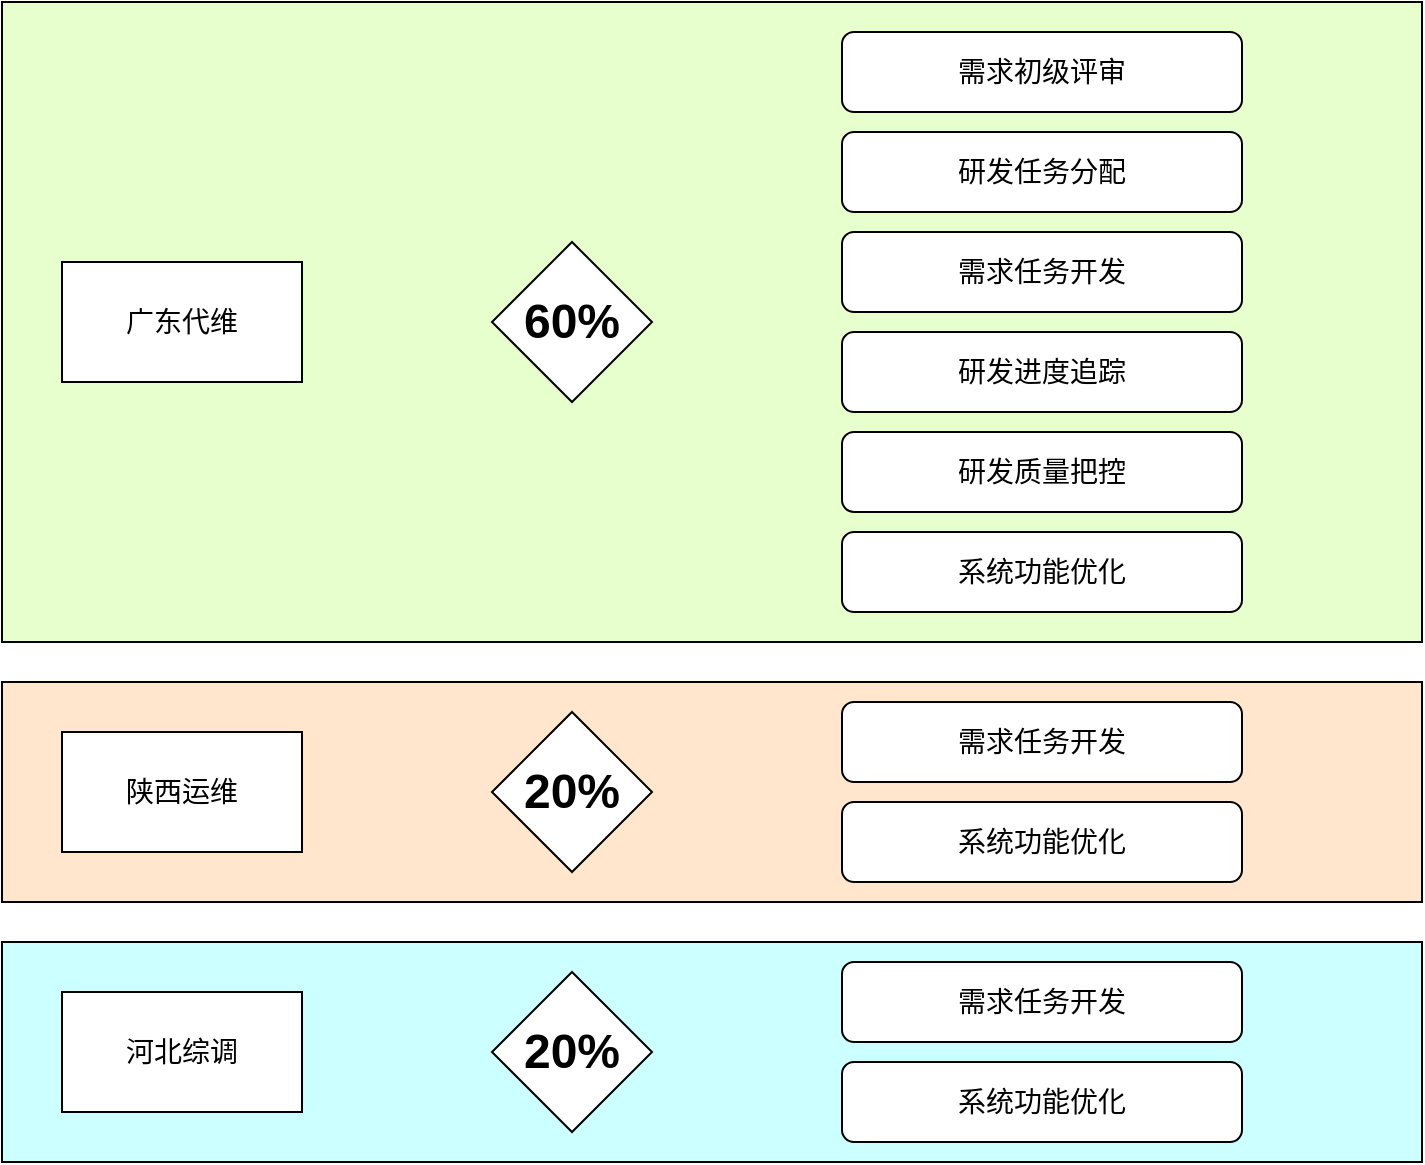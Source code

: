 <mxfile version="25.0.3">
  <diagram id="prtHgNgQTEPvFCAcTncT" name="Page-1">
    <mxGraphModel dx="1434" dy="772" grid="0" gridSize="10" guides="1" tooltips="1" connect="1" arrows="1" fold="1" page="1" pageScale="1" pageWidth="827" pageHeight="1169" math="0" shadow="0">
      <root>
        <mxCell id="0" />
        <mxCell id="1" parent="0" />
        <mxCell id="eueMublocnKDMJOD_I_Z-42" value="&lt;span style=&quot;font-size:10.5pt;mso-bidi-font-size:11.0pt;&lt;br/&gt;font-family:等线;mso-ascii-theme-font:minor-latin;mso-fareast-theme-font:minor-fareast;&lt;br/&gt;mso-hansi-theme-font:minor-latin;mso-bidi-font-family:&amp;quot;Times New Roman&amp;quot;;&lt;br/&gt;mso-bidi-theme-font:minor-bidi;mso-ansi-language:EN-US;mso-fareast-language:&lt;br/&gt;ZH-CN;mso-bidi-language:AR-SA&quot;&gt;需求任务开发&lt;/span&gt;" style="rounded=1;whiteSpace=wrap;html=1;" vertex="1" parent="1">
          <mxGeometry x="472" y="393" width="200" height="40" as="geometry" />
        </mxCell>
        <mxCell id="eueMublocnKDMJOD_I_Z-47" value="" style="rounded=0;whiteSpace=wrap;html=1;labelBackgroundColor=#99FF99;fillColor=#E6FFCC;" vertex="1" parent="1">
          <mxGeometry x="52" y="43" width="710" height="320" as="geometry" />
        </mxCell>
        <mxCell id="eueMublocnKDMJOD_I_Z-50" value="&lt;span style=&quot;font-size:10.5pt;mso-bidi-font-size:11.0pt;&lt;br/&gt;font-family:等线;mso-ascii-theme-font:minor-latin;mso-fareast-theme-font:minor-fareast;&lt;br/&gt;mso-hansi-theme-font:minor-latin;mso-bidi-font-family:&amp;quot;Times New Roman&amp;quot;;&lt;br/&gt;mso-bidi-theme-font:minor-bidi;mso-ansi-language:EN-US;mso-fareast-language:&lt;br/&gt;ZH-CN;mso-bidi-language:AR-SA&quot;&gt;需求初级评审&lt;/span&gt;" style="rounded=1;whiteSpace=wrap;html=1;" vertex="1" parent="1">
          <mxGeometry x="472" y="58" width="200" height="40" as="geometry" />
        </mxCell>
        <mxCell id="eueMublocnKDMJOD_I_Z-51" value="&lt;span style=&quot;font-size:10.5pt;mso-bidi-font-size:11.0pt;&lt;br/&gt;font-family:等线;mso-ascii-theme-font:minor-latin;mso-fareast-theme-font:minor-fareast;&lt;br/&gt;mso-hansi-theme-font:minor-latin;mso-bidi-font-family:&amp;quot;Times New Roman&amp;quot;;&lt;br/&gt;mso-bidi-theme-font:minor-bidi;mso-ansi-language:EN-US;mso-fareast-language:&lt;br/&gt;ZH-CN;mso-bidi-language:AR-SA&quot;&gt;研发任务分配&lt;/span&gt;" style="rounded=1;whiteSpace=wrap;html=1;" vertex="1" parent="1">
          <mxGeometry x="472" y="108" width="200" height="40" as="geometry" />
        </mxCell>
        <mxCell id="eueMublocnKDMJOD_I_Z-52" value="&lt;span style=&quot;font-size:10.5pt;mso-bidi-font-size:11.0pt;&lt;br/&gt;font-family:等线;mso-ascii-theme-font:minor-latin;mso-fareast-theme-font:minor-fareast;&lt;br/&gt;mso-hansi-theme-font:minor-latin;mso-bidi-font-family:&amp;quot;Times New Roman&amp;quot;;&lt;br/&gt;mso-bidi-theme-font:minor-bidi;mso-ansi-language:EN-US;mso-fareast-language:&lt;br/&gt;ZH-CN;mso-bidi-language:AR-SA&quot;&gt;需求任务开发&lt;/span&gt;" style="rounded=1;whiteSpace=wrap;html=1;" vertex="1" parent="1">
          <mxGeometry x="472" y="158" width="200" height="40" as="geometry" />
        </mxCell>
        <mxCell id="eueMublocnKDMJOD_I_Z-53" value="&lt;span style=&quot;font-size:10.5pt;mso-bidi-font-size:11.0pt;&lt;br/&gt;font-family:等线;mso-ascii-theme-font:minor-latin;mso-fareast-theme-font:minor-fareast;&lt;br/&gt;mso-hansi-theme-font:minor-latin;mso-bidi-font-family:&amp;quot;Times New Roman&amp;quot;;&lt;br/&gt;mso-bidi-theme-font:minor-bidi;mso-ansi-language:EN-US;mso-fareast-language:&lt;br/&gt;ZH-CN;mso-bidi-language:AR-SA&quot;&gt;研发进度追踪&lt;/span&gt;" style="rounded=1;whiteSpace=wrap;html=1;" vertex="1" parent="1">
          <mxGeometry x="472" y="208" width="200" height="40" as="geometry" />
        </mxCell>
        <mxCell id="eueMublocnKDMJOD_I_Z-54" value="&lt;span style=&quot;font-size:10.5pt;mso-bidi-font-size:11.0pt;&lt;br/&gt;font-family:等线;mso-ascii-theme-font:minor-latin;mso-fareast-theme-font:minor-fareast;&lt;br/&gt;mso-hansi-theme-font:minor-latin;mso-bidi-font-family:&amp;quot;Times New Roman&amp;quot;;&lt;br/&gt;mso-bidi-theme-font:minor-bidi;mso-ansi-language:EN-US;mso-fareast-language:&lt;br/&gt;ZH-CN;mso-bidi-language:AR-SA&quot;&gt;研发质量把控&lt;/span&gt;" style="rounded=1;whiteSpace=wrap;html=1;" vertex="1" parent="1">
          <mxGeometry x="472" y="258" width="200" height="40" as="geometry" />
        </mxCell>
        <mxCell id="eueMublocnKDMJOD_I_Z-55" value="&lt;span style=&quot;font-size:10.5pt;mso-bidi-font-size:11.0pt;&lt;br/&gt;font-family:等线;mso-ascii-theme-font:minor-latin;mso-fareast-theme-font:minor-fareast;&lt;br/&gt;mso-hansi-theme-font:minor-latin;mso-bidi-font-family:&amp;quot;Times New Roman&amp;quot;;&lt;br/&gt;mso-bidi-theme-font:minor-bidi;mso-ansi-language:EN-US;mso-fareast-language:&lt;br/&gt;ZH-CN;mso-bidi-language:AR-SA&quot;&gt;系统功能优化&lt;/span&gt;" style="rounded=1;whiteSpace=wrap;html=1;" vertex="1" parent="1">
          <mxGeometry x="472" y="308" width="200" height="40" as="geometry" />
        </mxCell>
        <mxCell id="eueMublocnKDMJOD_I_Z-56" value="&lt;span style=&quot;font-size: 14px;&quot;&gt;广东代维&lt;/span&gt;" style="rounded=0;whiteSpace=wrap;html=1;" vertex="1" parent="1">
          <mxGeometry x="82" y="173" width="120" height="60" as="geometry" />
        </mxCell>
        <mxCell id="eueMublocnKDMJOD_I_Z-57" value="" style="rounded=0;whiteSpace=wrap;html=1;fillColor=#FFE6CC;" vertex="1" parent="1">
          <mxGeometry x="52" y="383" width="710" height="110" as="geometry" />
        </mxCell>
        <mxCell id="eueMublocnKDMJOD_I_Z-58" value="&lt;span style=&quot;font-size: 14px;&quot;&gt;陕西运维&lt;/span&gt;" style="rounded=0;whiteSpace=wrap;html=1;" vertex="1" parent="1">
          <mxGeometry x="82" y="408" width="120" height="60" as="geometry" />
        </mxCell>
        <mxCell id="eueMublocnKDMJOD_I_Z-59" value="&lt;span style=&quot;font-size:10.5pt;mso-bidi-font-size:11.0pt;&lt;br/&gt;font-family:等线;mso-ascii-theme-font:minor-latin;mso-fareast-theme-font:minor-fareast;&lt;br/&gt;mso-hansi-theme-font:minor-latin;mso-bidi-font-family:&amp;quot;Times New Roman&amp;quot;;&lt;br/&gt;mso-bidi-theme-font:minor-bidi;mso-ansi-language:EN-US;mso-fareast-language:&lt;br/&gt;ZH-CN;mso-bidi-language:AR-SA&quot;&gt;需求任务开发&lt;/span&gt;" style="rounded=1;whiteSpace=wrap;html=1;" vertex="1" parent="1">
          <mxGeometry x="472" y="393" width="200" height="40" as="geometry" />
        </mxCell>
        <mxCell id="eueMublocnKDMJOD_I_Z-60" value="&lt;span style=&quot;font-size:10.5pt;mso-bidi-font-size:11.0pt;&lt;br/&gt;font-family:等线;mso-ascii-theme-font:minor-latin;mso-fareast-theme-font:minor-fareast;&lt;br/&gt;mso-hansi-theme-font:minor-latin;mso-bidi-font-family:&amp;quot;Times New Roman&amp;quot;;&lt;br/&gt;mso-bidi-theme-font:minor-bidi;mso-ansi-language:EN-US;mso-fareast-language:&lt;br/&gt;ZH-CN;mso-bidi-language:AR-SA&quot;&gt;系统功能优化&lt;/span&gt;" style="rounded=1;whiteSpace=wrap;html=1;" vertex="1" parent="1">
          <mxGeometry x="472" y="443" width="200" height="40" as="geometry" />
        </mxCell>
        <mxCell id="eueMublocnKDMJOD_I_Z-61" value="&lt;span style=&quot;font-size:10.5pt;mso-bidi-font-size:11.0pt;&lt;br/&gt;font-family:等线;mso-ascii-theme-font:minor-latin;mso-fareast-theme-font:minor-fareast;&lt;br/&gt;mso-hansi-theme-font:minor-latin;mso-bidi-font-family:&amp;quot;Times New Roman&amp;quot;;&lt;br/&gt;mso-bidi-theme-font:minor-bidi;mso-ansi-language:EN-US;mso-fareast-language:&lt;br/&gt;ZH-CN;mso-bidi-language:AR-SA&quot;&gt;需求任务开发&lt;/span&gt;" style="rounded=1;whiteSpace=wrap;html=1;" vertex="1" parent="1">
          <mxGeometry x="472" y="523" width="200" height="40" as="geometry" />
        </mxCell>
        <mxCell id="eueMublocnKDMJOD_I_Z-62" value="" style="rounded=0;whiteSpace=wrap;html=1;fillColor=#CCFFFF;" vertex="1" parent="1">
          <mxGeometry x="52" y="513" width="710" height="110" as="geometry" />
        </mxCell>
        <mxCell id="eueMublocnKDMJOD_I_Z-63" value="&lt;span style=&quot;font-size:10.5pt;mso-bidi-font-size:11.0pt;&lt;br/&gt;font-family:等线;mso-ascii-theme-font:minor-latin;mso-fareast-theme-font:minor-fareast;&lt;br/&gt;mso-hansi-theme-font:minor-latin;mso-bidi-font-family:&amp;quot;Times New Roman&amp;quot;;&lt;br/&gt;mso-bidi-theme-font:minor-bidi;mso-ansi-language:EN-US;mso-fareast-language:&lt;br/&gt;ZH-CN;mso-bidi-language:AR-SA&quot;&gt;河北综调&lt;/span&gt;" style="rounded=0;whiteSpace=wrap;html=1;" vertex="1" parent="1">
          <mxGeometry x="82" y="538" width="120" height="60" as="geometry" />
        </mxCell>
        <mxCell id="eueMublocnKDMJOD_I_Z-64" value="&lt;span style=&quot;font-size:10.5pt;mso-bidi-font-size:11.0pt;&lt;br/&gt;font-family:等线;mso-ascii-theme-font:minor-latin;mso-fareast-theme-font:minor-fareast;&lt;br/&gt;mso-hansi-theme-font:minor-latin;mso-bidi-font-family:&amp;quot;Times New Roman&amp;quot;;&lt;br/&gt;mso-bidi-theme-font:minor-bidi;mso-ansi-language:EN-US;mso-fareast-language:&lt;br/&gt;ZH-CN;mso-bidi-language:AR-SA&quot;&gt;需求任务开发&lt;/span&gt;" style="rounded=1;whiteSpace=wrap;html=1;" vertex="1" parent="1">
          <mxGeometry x="472" y="523" width="200" height="40" as="geometry" />
        </mxCell>
        <mxCell id="eueMublocnKDMJOD_I_Z-65" value="&lt;span style=&quot;font-size:10.5pt;mso-bidi-font-size:11.0pt;&lt;br/&gt;font-family:等线;mso-ascii-theme-font:minor-latin;mso-fareast-theme-font:minor-fareast;&lt;br/&gt;mso-hansi-theme-font:minor-latin;mso-bidi-font-family:&amp;quot;Times New Roman&amp;quot;;&lt;br/&gt;mso-bidi-theme-font:minor-bidi;mso-ansi-language:EN-US;mso-fareast-language:&lt;br/&gt;ZH-CN;mso-bidi-language:AR-SA&quot;&gt;系统功能优化&lt;/span&gt;" style="rounded=1;whiteSpace=wrap;html=1;" vertex="1" parent="1">
          <mxGeometry x="472" y="573" width="200" height="40" as="geometry" />
        </mxCell>
        <mxCell id="eueMublocnKDMJOD_I_Z-66" value="&lt;b&gt;&lt;font style=&quot;font-size: 24px;&quot;&gt;60%&lt;/font&gt;&lt;/b&gt;" style="rhombus;whiteSpace=wrap;html=1;" vertex="1" parent="1">
          <mxGeometry x="297" y="163" width="80" height="80" as="geometry" />
        </mxCell>
        <mxCell id="eueMublocnKDMJOD_I_Z-67" value="&lt;b&gt;&lt;font style=&quot;font-size: 24px;&quot;&gt;20%&lt;/font&gt;&lt;/b&gt;" style="rhombus;whiteSpace=wrap;html=1;" vertex="1" parent="1">
          <mxGeometry x="297" y="528" width="80" height="80" as="geometry" />
        </mxCell>
        <mxCell id="eueMublocnKDMJOD_I_Z-71" value="&lt;font style=&quot;font-size: 24px;&quot;&gt;&lt;b&gt;20%&lt;/b&gt;&lt;/font&gt;" style="rhombus;whiteSpace=wrap;html=1;" vertex="1" parent="1">
          <mxGeometry x="297" y="398" width="80" height="80" as="geometry" />
        </mxCell>
      </root>
    </mxGraphModel>
  </diagram>
</mxfile>
